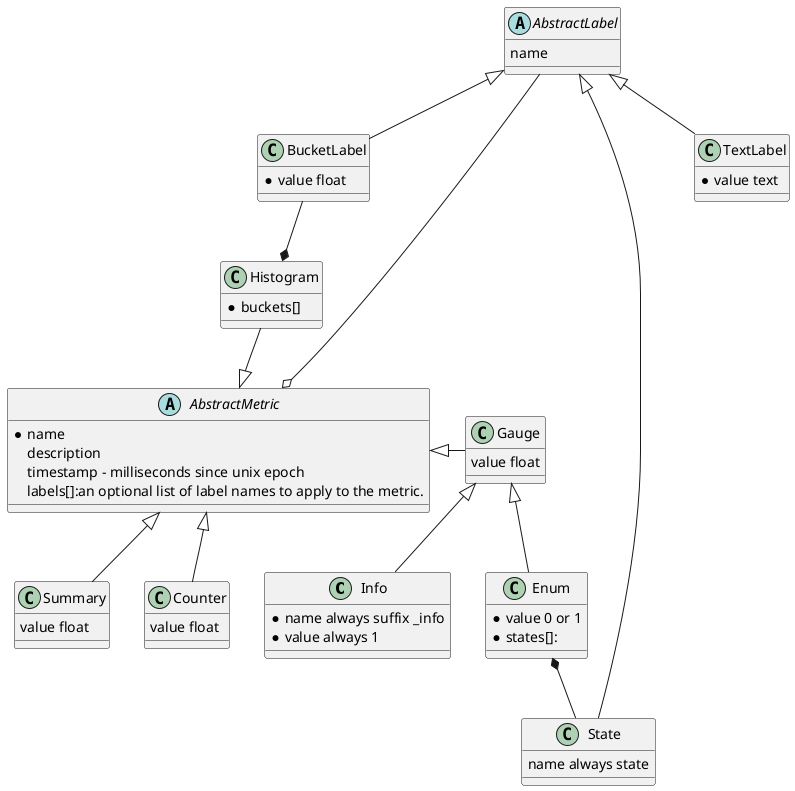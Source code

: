 @startuml
'skinparam noteBackgroundColor blue
'skinparam noteBackgroundColor<<myStyle>> red
'https://plantuml.com/class-diagram

'metric_name ["{" label_name "=" `"` label_value `"`
'{ "," label_name "=" `"` label_value `"` } [ "," ] "}"] value [ timestamp ]
'
'https://grafana.com/blog/2020/02/04/introducion-to-promql-the-prometheus-query-language/
'biz_loan_bucket {credit_type="potreb",le="30"} 30
'race_duration_seconds_bucket{app="klt",le="90"} 2
'race_duration_seconds_bucket{app="klt",le="180"} 7
'race_duration_seconds_bucket{app="klt",le="+Inf"} 11
'race_duration_seconds_count 11
'race_duration_seconds_sum 511200

'enum and info metric types
'Info¶
'
'Info tracks key-value information, usually about a whole target.
'
'from prometheus_client import Info
'i = Info('my_build_version', 'Description of info')
'i.info({'version': '1.2.3', 'buildhost': 'foo@bar'})
'Enum¶
'
'Enum tracks which of a set of states something is currently in.
'
'from prometheus_client import Enum
'e = Enum('my_task_state', 'Description of enum',
'        states=['starting', 'running', 'stopped'])
'e.state('running')
class Info{
*name always suffix _info
*value always 1
}
'note left:node_uname_info{instance=”10.0.2.15:9100”}
'node_uname_info{domainname="(none)",endpoint="node-exporter", instance="10.0.2.15:9100",job="node-exporter-service",machine="x86_64", namespace="monitoring",nodename="minikube",pod="node-exporter-r88r6", release="4.15.0",service="node-exporter-service",sysname="Linux", version="#1 SMP Fri Dec 21 23:51:58 UTC 2018"} 1



class Gauge {
value float
}
'note right:value is incremented\nwith each result\nfrom queries
class Counter{
value float
}
'note right:value is incremented\nwith each result\nfrom queries
class Histogram {
    *buckets[]
}
'note left:each result from\nqueries is added to\nobservations\none bucket +Inf mandatory

class Summary{
    value float
}
'note left:each result from\nqueries is added to\nobservations

class Enum {
*value 0 or 1
*states[]:
}
'node_systemd_unit_state{name="kubelet.service"}
'node_systemd_unit_state{endpoint="node-exporter",instance="10.0.2.15:9100",job="node-exporter-service",name="kubelet.service", namespace="monitoring",pod="node-exporter-jx2c2", state="activating"} 0
'node_systemd_unit_state{endpoint="node-exporter",instance="10.0.2.15:9100",job="node-exporter-service",name="kubelet.service", namespace="monitoring",pod="node-exporter-jx2c2", state="active"} 1
'node_systemd_unit_state{endpoint="node-exporter",instance="10.0.2.15:9100",job="node-exporter-service",name="kubelet.service", namespace="monitoring",pod="node-exporter-jx2c2", state="deactivating"} 0
'node_systemd_unit_state{endpoint="node-exporter",instance="10.0.2.15:9100",job="node-exporter-service",name="kubelet.service", namespace="monitoring",pod="node-exporter-jx2c2", state="failed"} 0
'node_systemd_unit_state{endpoint="node-exporter",instance="10.0.2.15:9100",job="node-exporter-service",name="kubelet.service", namespace="monitoring",pod="node-exporter-jx2c2"", state="inactive"} 0


'note left:a list of string\nvalues for\npossible states

class State{
name always state
}


abstract class AbstractLabel {
    name
}

class TextLabel{
    *value text
}

class BucketLabel {
*value float
}



abstract class AbstractMetric {
    *name
    description
    timestamp - milliseconds since unix epoch
    labels[]:an optional list of label names to apply to the metric.
}

Histogram *-u- BucketLabel
Enum *-- State
AbstractLabel <|--State
AbstractLabel <|--TextLabel
AbstractLabel <|--BucketLabel
AbstractMetric o-l- AbstractLabel
AbstractMetric<|-r- Gauge
AbstractMetric<|-- Counter
AbstractMetric<|-u- Histogram
AbstractMetric<|-- Summary
Gauge <|--Info
Gauge <|--Enum

@enduml